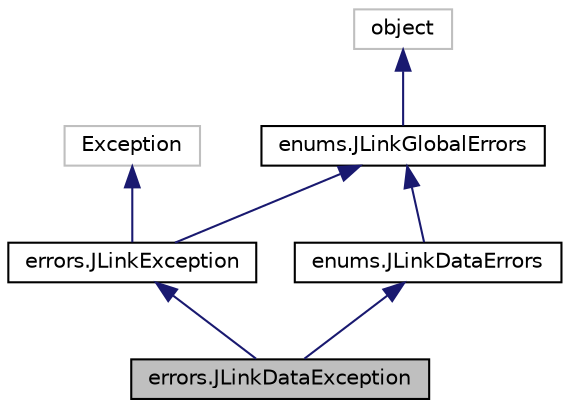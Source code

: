 digraph "errors.JLinkDataException"
{
 // LATEX_PDF_SIZE
  edge [fontname="Helvetica",fontsize="10",labelfontname="Helvetica",labelfontsize="10"];
  node [fontname="Helvetica",fontsize="10",shape=record];
  Node1 [label="errors.JLinkDataException",height=0.2,width=0.4,color="black", fillcolor="grey75", style="filled", fontcolor="black",tooltip=" "];
  Node2 -> Node1 [dir="back",color="midnightblue",fontsize="10",style="solid",fontname="Helvetica"];
  Node2 [label="enums.JLinkDataErrors",height=0.2,width=0.4,color="black", fillcolor="white", style="filled",URL="$classenums_1_1JLinkDataErrors.html",tooltip=" "];
  Node3 -> Node2 [dir="back",color="midnightblue",fontsize="10",style="solid",fontname="Helvetica"];
  Node3 [label="enums.JLinkGlobalErrors",height=0.2,width=0.4,color="black", fillcolor="white", style="filled",URL="$classenums_1_1JLinkGlobalErrors.html",tooltip=" "];
  Node4 -> Node3 [dir="back",color="midnightblue",fontsize="10",style="solid",fontname="Helvetica"];
  Node4 [label="object",height=0.2,width=0.4,color="grey75", fillcolor="white", style="filled",tooltip=" "];
  Node5 -> Node1 [dir="back",color="midnightblue",fontsize="10",style="solid",fontname="Helvetica"];
  Node5 [label="errors.JLinkException",height=0.2,width=0.4,color="black", fillcolor="white", style="filled",URL="$classerrors_1_1JLinkException.html",tooltip=" "];
  Node3 -> Node5 [dir="back",color="midnightblue",fontsize="10",style="solid",fontname="Helvetica"];
  Node6 -> Node5 [dir="back",color="midnightblue",fontsize="10",style="solid",fontname="Helvetica"];
  Node6 [label="Exception",height=0.2,width=0.4,color="grey75", fillcolor="white", style="filled",tooltip=" "];
}
